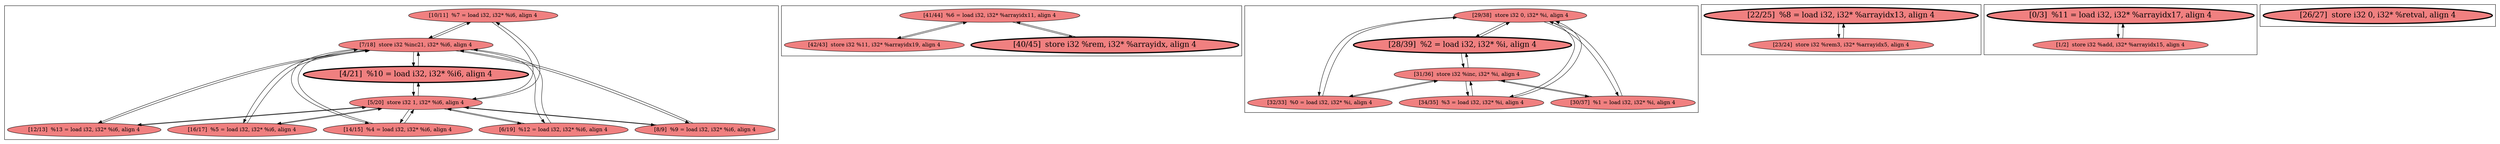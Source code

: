 
digraph G {



node84->node82 [ ]
node91->node89 [ ]
node97->node96 [ ]
node82->node85 [ ]
node89->node91 [ ]
node96->node97 [ ]
node77->node82 [ ]
node82->node77 [ ]
node78->node82 [ ]
node82->node78 [ ]
node85->node79 [ ]
node77->node79 [ ]
node79->node77 [ ]
node83->node79 [ ]
node85->node82 [ ]
node94->node92 [ ]
node97->node95 [ ]
node82->node81 [ ]
node87->node86 [ ]
node76->node75 [ ]
node75->node76 [ ]
node94->node93 [ ]
node79->node83 [ ]
node95->node94 [ ]
node83->node82 [ ]
node82->node83 [ ]
node81->node82 [ ]
node91->node90 [ ]
node94->node96 [ ]
node96->node94 [ ]
node80->node82 [ ]
node94->node95 [ ]
node79->node80 [ ]
node82->node84 [ ]
node92->node94 [ ]
node97->node92 [ ]
node80->node79 [ ]
node78->node79 [ ]
node86->node87 [ ]
node81->node79 [ ]
node95->node97 [ ]
node79->node84 [ ]
node90->node91 [ ]
node82->node80 [ ]
node84->node79 [ ]
node79->node85 [ ]
node92->node97 [ ]
node93->node94 [ ]
node79->node78 [ ]
node79->node81 [ ]
node97->node93 [ ]
node93->node97 [ ]


subgraph cluster4 {


node91 [fillcolor=lightcoral,label="[41/44]  %6 = load i32, i32* %arrayidx11, align 4",shape=ellipse,style=filled ]
node89 [fillcolor=lightcoral,label="[42/43]  store i32 %11, i32* %arrayidx19, align 4",shape=ellipse,style=filled ]
node90 [penwidth=3.0,fontsize=20,fillcolor=lightcoral,label="[40/45]  store i32 %rem, i32* %arrayidx, align 4",shape=ellipse,style=filled ]



}

subgraph cluster3 {


node88 [penwidth=3.0,fontsize=20,fillcolor=lightcoral,label="[26/27]  store i32 0, i32* %retval, align 4",shape=ellipse,style=filled ]



}

subgraph cluster2 {


node87 [penwidth=3.0,fontsize=20,fillcolor=lightcoral,label="[22/25]  %8 = load i32, i32* %arrayidx13, align 4",shape=ellipse,style=filled ]
node86 [fillcolor=lightcoral,label="[23/24]  store i32 %rem3, i32* %arrayidx5, align 4",shape=ellipse,style=filled ]



}

subgraph cluster5 {


node97 [fillcolor=lightcoral,label="[29/38]  store i32 0, i32* %i, align 4",shape=ellipse,style=filled ]
node96 [penwidth=3.0,fontsize=20,fillcolor=lightcoral,label="[28/39]  %2 = load i32, i32* %i, align 4",shape=ellipse,style=filled ]
node95 [fillcolor=lightcoral,label="[30/37]  %1 = load i32, i32* %i, align 4",shape=ellipse,style=filled ]
node94 [fillcolor=lightcoral,label="[31/36]  store i32 %inc, i32* %i, align 4",shape=ellipse,style=filled ]
node92 [fillcolor=lightcoral,label="[34/35]  %3 = load i32, i32* %i, align 4",shape=ellipse,style=filled ]
node93 [fillcolor=lightcoral,label="[32/33]  %0 = load i32, i32* %i, align 4",shape=ellipse,style=filled ]



}

subgraph cluster0 {


node76 [penwidth=3.0,fontsize=20,fillcolor=lightcoral,label="[0/3]  %11 = load i32, i32* %arrayidx17, align 4",shape=ellipse,style=filled ]
node75 [fillcolor=lightcoral,label="[1/2]  store i32 %add, i32* %arrayidx15, align 4",shape=ellipse,style=filled ]



}

subgraph cluster1 {


node85 [fillcolor=lightcoral,label="[8/9]  %9 = load i32, i32* %i6, align 4",shape=ellipse,style=filled ]
node84 [fillcolor=lightcoral,label="[10/11]  %7 = load i32, i32* %i6, align 4",shape=ellipse,style=filled ]
node83 [fillcolor=lightcoral,label="[12/13]  %13 = load i32, i32* %i6, align 4",shape=ellipse,style=filled ]
node78 [fillcolor=lightcoral,label="[14/15]  %4 = load i32, i32* %i6, align 4",shape=ellipse,style=filled ]
node77 [fillcolor=lightcoral,label="[16/17]  %5 = load i32, i32* %i6, align 4",shape=ellipse,style=filled ]
node79 [fillcolor=lightcoral,label="[5/20]  store i32 1, i32* %i6, align 4",shape=ellipse,style=filled ]
node80 [penwidth=3.0,fontsize=20,fillcolor=lightcoral,label="[4/21]  %10 = load i32, i32* %i6, align 4",shape=ellipse,style=filled ]
node82 [fillcolor=lightcoral,label="[7/18]  store i32 %inc21, i32* %i6, align 4",shape=ellipse,style=filled ]
node81 [fillcolor=lightcoral,label="[6/19]  %12 = load i32, i32* %i6, align 4",shape=ellipse,style=filled ]



}

}
